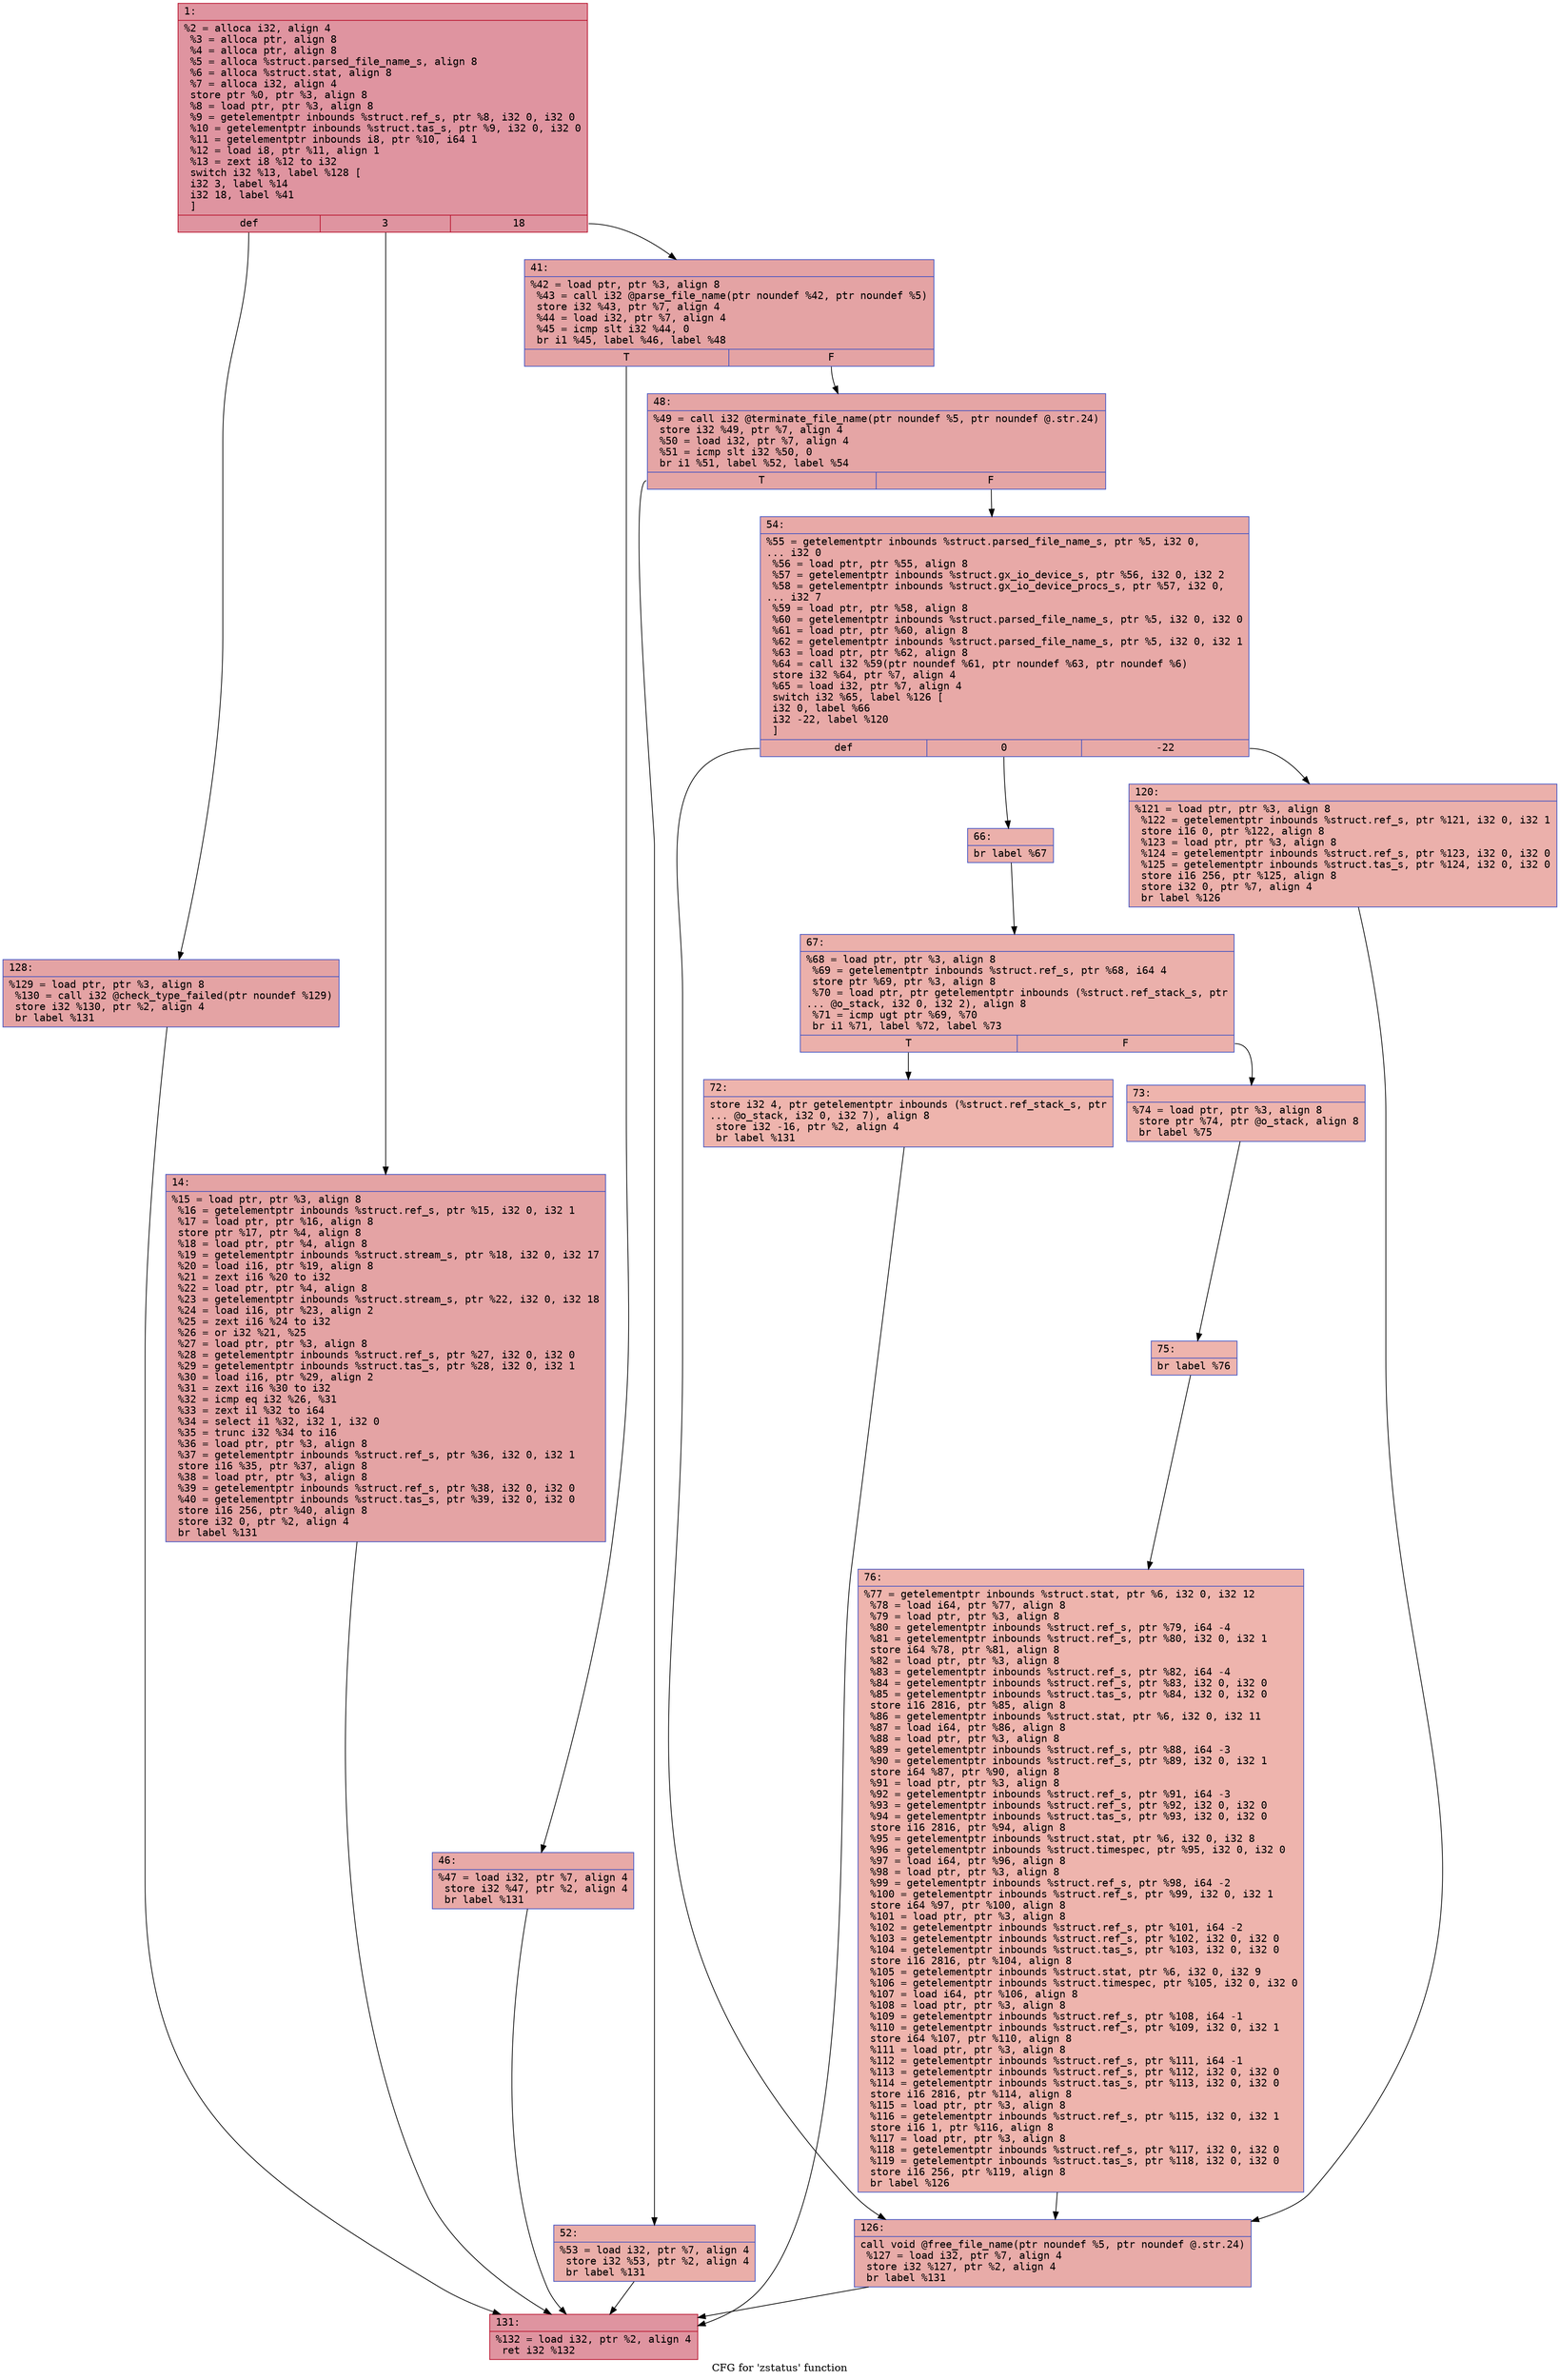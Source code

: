 digraph "CFG for 'zstatus' function" {
	label="CFG for 'zstatus' function";

	Node0x6000021295e0 [shape=record,color="#b70d28ff", style=filled, fillcolor="#b70d2870" fontname="Courier",label="{1:\l|  %2 = alloca i32, align 4\l  %3 = alloca ptr, align 8\l  %4 = alloca ptr, align 8\l  %5 = alloca %struct.parsed_file_name_s, align 8\l  %6 = alloca %struct.stat, align 8\l  %7 = alloca i32, align 4\l  store ptr %0, ptr %3, align 8\l  %8 = load ptr, ptr %3, align 8\l  %9 = getelementptr inbounds %struct.ref_s, ptr %8, i32 0, i32 0\l  %10 = getelementptr inbounds %struct.tas_s, ptr %9, i32 0, i32 0\l  %11 = getelementptr inbounds i8, ptr %10, i64 1\l  %12 = load i8, ptr %11, align 1\l  %13 = zext i8 %12 to i32\l  switch i32 %13, label %128 [\l    i32 3, label %14\l    i32 18, label %41\l  ]\l|{<s0>def|<s1>3|<s2>18}}"];
	Node0x6000021295e0:s0 -> Node0x600002129a90[tooltip="1 -> 128\nProbability 33.33%" ];
	Node0x6000021295e0:s1 -> Node0x600002129630[tooltip="1 -> 14\nProbability 33.33%" ];
	Node0x6000021295e0:s2 -> Node0x600002129680[tooltip="1 -> 41\nProbability 33.33%" ];
	Node0x600002129630 [shape=record,color="#3d50c3ff", style=filled, fillcolor="#c32e3170" fontname="Courier",label="{14:\l|  %15 = load ptr, ptr %3, align 8\l  %16 = getelementptr inbounds %struct.ref_s, ptr %15, i32 0, i32 1\l  %17 = load ptr, ptr %16, align 8\l  store ptr %17, ptr %4, align 8\l  %18 = load ptr, ptr %4, align 8\l  %19 = getelementptr inbounds %struct.stream_s, ptr %18, i32 0, i32 17\l  %20 = load i16, ptr %19, align 8\l  %21 = zext i16 %20 to i32\l  %22 = load ptr, ptr %4, align 8\l  %23 = getelementptr inbounds %struct.stream_s, ptr %22, i32 0, i32 18\l  %24 = load i16, ptr %23, align 2\l  %25 = zext i16 %24 to i32\l  %26 = or i32 %21, %25\l  %27 = load ptr, ptr %3, align 8\l  %28 = getelementptr inbounds %struct.ref_s, ptr %27, i32 0, i32 0\l  %29 = getelementptr inbounds %struct.tas_s, ptr %28, i32 0, i32 1\l  %30 = load i16, ptr %29, align 2\l  %31 = zext i16 %30 to i32\l  %32 = icmp eq i32 %26, %31\l  %33 = zext i1 %32 to i64\l  %34 = select i1 %32, i32 1, i32 0\l  %35 = trunc i32 %34 to i16\l  %36 = load ptr, ptr %3, align 8\l  %37 = getelementptr inbounds %struct.ref_s, ptr %36, i32 0, i32 1\l  store i16 %35, ptr %37, align 8\l  %38 = load ptr, ptr %3, align 8\l  %39 = getelementptr inbounds %struct.ref_s, ptr %38, i32 0, i32 0\l  %40 = getelementptr inbounds %struct.tas_s, ptr %39, i32 0, i32 0\l  store i16 256, ptr %40, align 8\l  store i32 0, ptr %2, align 4\l  br label %131\l}"];
	Node0x600002129630 -> Node0x600002129ae0[tooltip="14 -> 131\nProbability 100.00%" ];
	Node0x600002129680 [shape=record,color="#3d50c3ff", style=filled, fillcolor="#c32e3170" fontname="Courier",label="{41:\l|  %42 = load ptr, ptr %3, align 8\l  %43 = call i32 @parse_file_name(ptr noundef %42, ptr noundef %5)\l  store i32 %43, ptr %7, align 4\l  %44 = load i32, ptr %7, align 4\l  %45 = icmp slt i32 %44, 0\l  br i1 %45, label %46, label %48\l|{<s0>T|<s1>F}}"];
	Node0x600002129680:s0 -> Node0x6000021296d0[tooltip="41 -> 46\nProbability 37.50%" ];
	Node0x600002129680:s1 -> Node0x600002129720[tooltip="41 -> 48\nProbability 62.50%" ];
	Node0x6000021296d0 [shape=record,color="#3d50c3ff", style=filled, fillcolor="#ca3b3770" fontname="Courier",label="{46:\l|  %47 = load i32, ptr %7, align 4\l  store i32 %47, ptr %2, align 4\l  br label %131\l}"];
	Node0x6000021296d0 -> Node0x600002129ae0[tooltip="46 -> 131\nProbability 100.00%" ];
	Node0x600002129720 [shape=record,color="#3d50c3ff", style=filled, fillcolor="#c5333470" fontname="Courier",label="{48:\l|  %49 = call i32 @terminate_file_name(ptr noundef %5, ptr noundef @.str.24)\l  store i32 %49, ptr %7, align 4\l  %50 = load i32, ptr %7, align 4\l  %51 = icmp slt i32 %50, 0\l  br i1 %51, label %52, label %54\l|{<s0>T|<s1>F}}"];
	Node0x600002129720:s0 -> Node0x600002129770[tooltip="48 -> 52\nProbability 37.50%" ];
	Node0x600002129720:s1 -> Node0x6000021297c0[tooltip="48 -> 54\nProbability 62.50%" ];
	Node0x600002129770 [shape=record,color="#3d50c3ff", style=filled, fillcolor="#d0473d70" fontname="Courier",label="{52:\l|  %53 = load i32, ptr %7, align 4\l  store i32 %53, ptr %2, align 4\l  br label %131\l}"];
	Node0x600002129770 -> Node0x600002129ae0[tooltip="52 -> 131\nProbability 100.00%" ];
	Node0x6000021297c0 [shape=record,color="#3d50c3ff", style=filled, fillcolor="#ca3b3770" fontname="Courier",label="{54:\l|  %55 = getelementptr inbounds %struct.parsed_file_name_s, ptr %5, i32 0,\l... i32 0\l  %56 = load ptr, ptr %55, align 8\l  %57 = getelementptr inbounds %struct.gx_io_device_s, ptr %56, i32 0, i32 2\l  %58 = getelementptr inbounds %struct.gx_io_device_procs_s, ptr %57, i32 0,\l... i32 7\l  %59 = load ptr, ptr %58, align 8\l  %60 = getelementptr inbounds %struct.parsed_file_name_s, ptr %5, i32 0, i32 0\l  %61 = load ptr, ptr %60, align 8\l  %62 = getelementptr inbounds %struct.parsed_file_name_s, ptr %5, i32 0, i32 1\l  %63 = load ptr, ptr %62, align 8\l  %64 = call i32 %59(ptr noundef %61, ptr noundef %63, ptr noundef %6)\l  store i32 %64, ptr %7, align 4\l  %65 = load i32, ptr %7, align 4\l  switch i32 %65, label %126 [\l    i32 0, label %66\l    i32 -22, label %120\l  ]\l|{<s0>def|<s1>0|<s2>-22}}"];
	Node0x6000021297c0:s0 -> Node0x600002129a40[tooltip="54 -> 126\nProbability 33.33%" ];
	Node0x6000021297c0:s1 -> Node0x600002129810[tooltip="54 -> 66\nProbability 33.33%" ];
	Node0x6000021297c0:s2 -> Node0x6000021299f0[tooltip="54 -> 120\nProbability 33.33%" ];
	Node0x600002129810 [shape=record,color="#3d50c3ff", style=filled, fillcolor="#d24b4070" fontname="Courier",label="{66:\l|  br label %67\l}"];
	Node0x600002129810 -> Node0x600002129860[tooltip="66 -> 67\nProbability 100.00%" ];
	Node0x600002129860 [shape=record,color="#3d50c3ff", style=filled, fillcolor="#d24b4070" fontname="Courier",label="{67:\l|  %68 = load ptr, ptr %3, align 8\l  %69 = getelementptr inbounds %struct.ref_s, ptr %68, i64 4\l  store ptr %69, ptr %3, align 8\l  %70 = load ptr, ptr getelementptr inbounds (%struct.ref_stack_s, ptr\l... @o_stack, i32 0, i32 2), align 8\l  %71 = icmp ugt ptr %69, %70\l  br i1 %71, label %72, label %73\l|{<s0>T|<s1>F}}"];
	Node0x600002129860:s0 -> Node0x6000021298b0[tooltip="67 -> 72\nProbability 50.00%" ];
	Node0x600002129860:s1 -> Node0x600002129900[tooltip="67 -> 73\nProbability 50.00%" ];
	Node0x6000021298b0 [shape=record,color="#3d50c3ff", style=filled, fillcolor="#d8564670" fontname="Courier",label="{72:\l|  store i32 4, ptr getelementptr inbounds (%struct.ref_stack_s, ptr\l... @o_stack, i32 0, i32 7), align 8\l  store i32 -16, ptr %2, align 4\l  br label %131\l}"];
	Node0x6000021298b0 -> Node0x600002129ae0[tooltip="72 -> 131\nProbability 100.00%" ];
	Node0x600002129900 [shape=record,color="#3d50c3ff", style=filled, fillcolor="#d8564670" fontname="Courier",label="{73:\l|  %74 = load ptr, ptr %3, align 8\l  store ptr %74, ptr @o_stack, align 8\l  br label %75\l}"];
	Node0x600002129900 -> Node0x600002129950[tooltip="73 -> 75\nProbability 100.00%" ];
	Node0x600002129950 [shape=record,color="#3d50c3ff", style=filled, fillcolor="#d8564670" fontname="Courier",label="{75:\l|  br label %76\l}"];
	Node0x600002129950 -> Node0x6000021299a0[tooltip="75 -> 76\nProbability 100.00%" ];
	Node0x6000021299a0 [shape=record,color="#3d50c3ff", style=filled, fillcolor="#d8564670" fontname="Courier",label="{76:\l|  %77 = getelementptr inbounds %struct.stat, ptr %6, i32 0, i32 12\l  %78 = load i64, ptr %77, align 8\l  %79 = load ptr, ptr %3, align 8\l  %80 = getelementptr inbounds %struct.ref_s, ptr %79, i64 -4\l  %81 = getelementptr inbounds %struct.ref_s, ptr %80, i32 0, i32 1\l  store i64 %78, ptr %81, align 8\l  %82 = load ptr, ptr %3, align 8\l  %83 = getelementptr inbounds %struct.ref_s, ptr %82, i64 -4\l  %84 = getelementptr inbounds %struct.ref_s, ptr %83, i32 0, i32 0\l  %85 = getelementptr inbounds %struct.tas_s, ptr %84, i32 0, i32 0\l  store i16 2816, ptr %85, align 8\l  %86 = getelementptr inbounds %struct.stat, ptr %6, i32 0, i32 11\l  %87 = load i64, ptr %86, align 8\l  %88 = load ptr, ptr %3, align 8\l  %89 = getelementptr inbounds %struct.ref_s, ptr %88, i64 -3\l  %90 = getelementptr inbounds %struct.ref_s, ptr %89, i32 0, i32 1\l  store i64 %87, ptr %90, align 8\l  %91 = load ptr, ptr %3, align 8\l  %92 = getelementptr inbounds %struct.ref_s, ptr %91, i64 -3\l  %93 = getelementptr inbounds %struct.ref_s, ptr %92, i32 0, i32 0\l  %94 = getelementptr inbounds %struct.tas_s, ptr %93, i32 0, i32 0\l  store i16 2816, ptr %94, align 8\l  %95 = getelementptr inbounds %struct.stat, ptr %6, i32 0, i32 8\l  %96 = getelementptr inbounds %struct.timespec, ptr %95, i32 0, i32 0\l  %97 = load i64, ptr %96, align 8\l  %98 = load ptr, ptr %3, align 8\l  %99 = getelementptr inbounds %struct.ref_s, ptr %98, i64 -2\l  %100 = getelementptr inbounds %struct.ref_s, ptr %99, i32 0, i32 1\l  store i64 %97, ptr %100, align 8\l  %101 = load ptr, ptr %3, align 8\l  %102 = getelementptr inbounds %struct.ref_s, ptr %101, i64 -2\l  %103 = getelementptr inbounds %struct.ref_s, ptr %102, i32 0, i32 0\l  %104 = getelementptr inbounds %struct.tas_s, ptr %103, i32 0, i32 0\l  store i16 2816, ptr %104, align 8\l  %105 = getelementptr inbounds %struct.stat, ptr %6, i32 0, i32 9\l  %106 = getelementptr inbounds %struct.timespec, ptr %105, i32 0, i32 0\l  %107 = load i64, ptr %106, align 8\l  %108 = load ptr, ptr %3, align 8\l  %109 = getelementptr inbounds %struct.ref_s, ptr %108, i64 -1\l  %110 = getelementptr inbounds %struct.ref_s, ptr %109, i32 0, i32 1\l  store i64 %107, ptr %110, align 8\l  %111 = load ptr, ptr %3, align 8\l  %112 = getelementptr inbounds %struct.ref_s, ptr %111, i64 -1\l  %113 = getelementptr inbounds %struct.ref_s, ptr %112, i32 0, i32 0\l  %114 = getelementptr inbounds %struct.tas_s, ptr %113, i32 0, i32 0\l  store i16 2816, ptr %114, align 8\l  %115 = load ptr, ptr %3, align 8\l  %116 = getelementptr inbounds %struct.ref_s, ptr %115, i32 0, i32 1\l  store i16 1, ptr %116, align 8\l  %117 = load ptr, ptr %3, align 8\l  %118 = getelementptr inbounds %struct.ref_s, ptr %117, i32 0, i32 0\l  %119 = getelementptr inbounds %struct.tas_s, ptr %118, i32 0, i32 0\l  store i16 256, ptr %119, align 8\l  br label %126\l}"];
	Node0x6000021299a0 -> Node0x600002129a40[tooltip="76 -> 126\nProbability 100.00%" ];
	Node0x6000021299f0 [shape=record,color="#3d50c3ff", style=filled, fillcolor="#d24b4070" fontname="Courier",label="{120:\l|  %121 = load ptr, ptr %3, align 8\l  %122 = getelementptr inbounds %struct.ref_s, ptr %121, i32 0, i32 1\l  store i16 0, ptr %122, align 8\l  %123 = load ptr, ptr %3, align 8\l  %124 = getelementptr inbounds %struct.ref_s, ptr %123, i32 0, i32 0\l  %125 = getelementptr inbounds %struct.tas_s, ptr %124, i32 0, i32 0\l  store i16 256, ptr %125, align 8\l  store i32 0, ptr %7, align 4\l  br label %126\l}"];
	Node0x6000021299f0 -> Node0x600002129a40[tooltip="120 -> 126\nProbability 100.00%" ];
	Node0x600002129a40 [shape=record,color="#3d50c3ff", style=filled, fillcolor="#cc403a70" fontname="Courier",label="{126:\l|  call void @free_file_name(ptr noundef %5, ptr noundef @.str.24)\l  %127 = load i32, ptr %7, align 4\l  store i32 %127, ptr %2, align 4\l  br label %131\l}"];
	Node0x600002129a40 -> Node0x600002129ae0[tooltip="126 -> 131\nProbability 100.00%" ];
	Node0x600002129a90 [shape=record,color="#3d50c3ff", style=filled, fillcolor="#c32e3170" fontname="Courier",label="{128:\l|  %129 = load ptr, ptr %3, align 8\l  %130 = call i32 @check_type_failed(ptr noundef %129)\l  store i32 %130, ptr %2, align 4\l  br label %131\l}"];
	Node0x600002129a90 -> Node0x600002129ae0[tooltip="128 -> 131\nProbability 100.00%" ];
	Node0x600002129ae0 [shape=record,color="#b70d28ff", style=filled, fillcolor="#b70d2870" fontname="Courier",label="{131:\l|  %132 = load i32, ptr %2, align 4\l  ret i32 %132\l}"];
}
